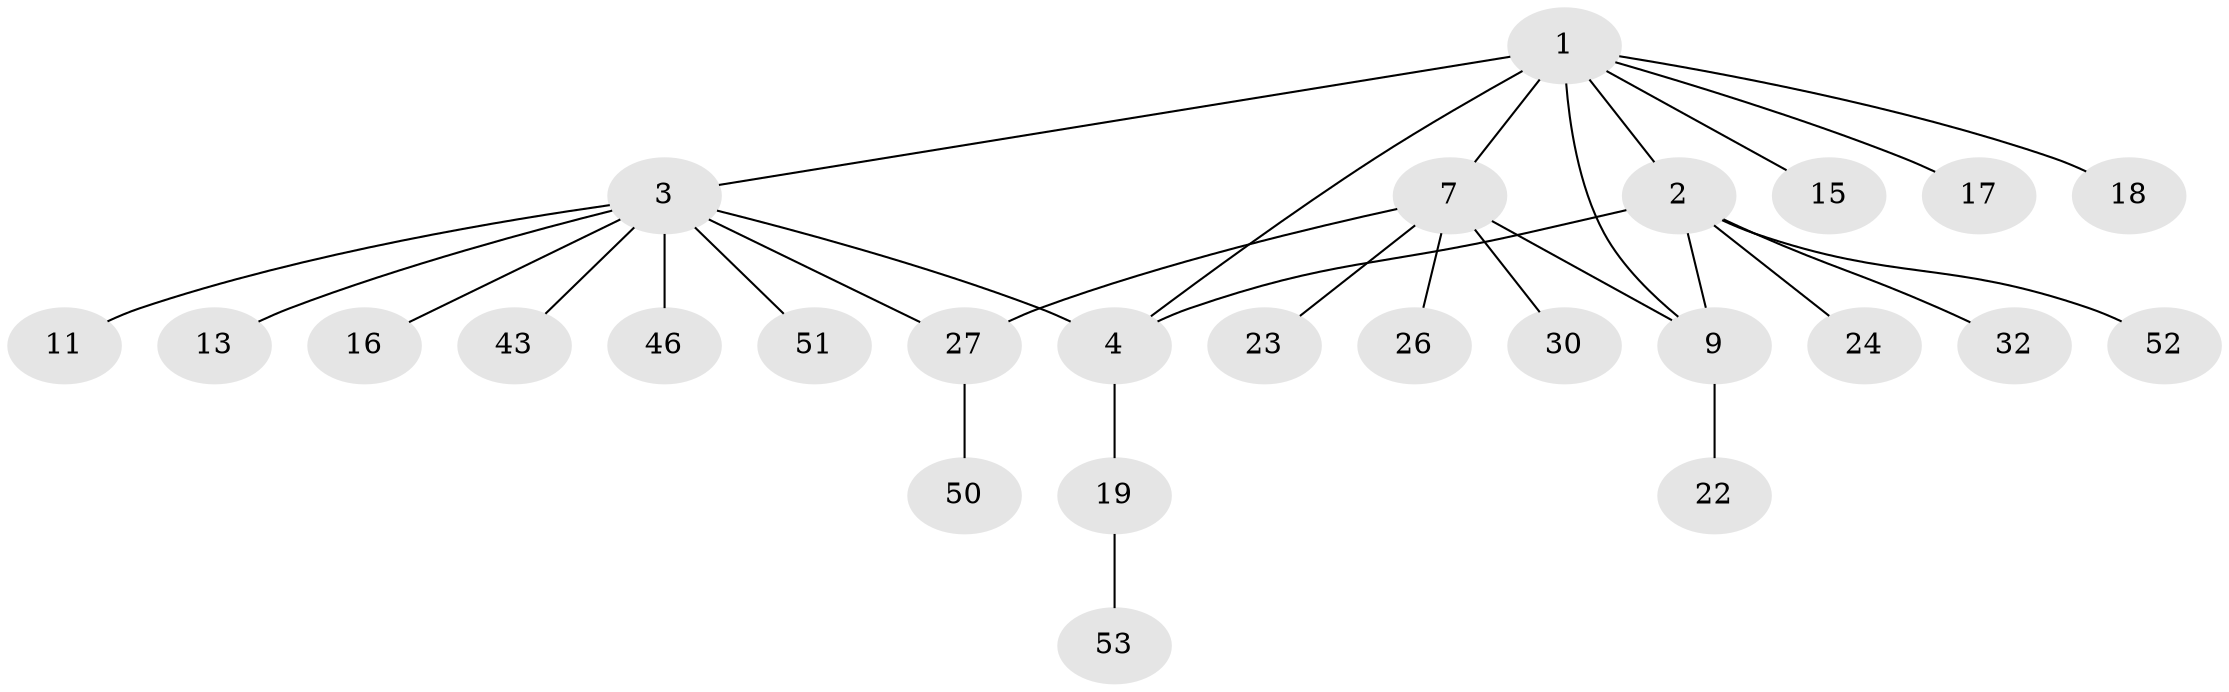 // original degree distribution, {7: 0.03773584905660377, 5: 0.03773584905660377, 9: 0.018867924528301886, 4: 0.03773584905660377, 3: 0.05660377358490566, 6: 0.03773584905660377, 8: 0.018867924528301886, 1: 0.6037735849056604, 2: 0.1509433962264151}
// Generated by graph-tools (version 1.1) at 2025/15/03/09/25 04:15:59]
// undirected, 26 vertices, 30 edges
graph export_dot {
graph [start="1"]
  node [color=gray90,style=filled];
  1 [super="+6+34+28"];
  2 [super="+10+31"];
  3 [super="+14+12"];
  4 [super="+5"];
  7 [super="+29"];
  9 [super="+21"];
  11;
  13;
  15;
  16 [super="+33"];
  17;
  18 [super="+25"];
  19;
  22;
  23;
  24;
  26;
  27;
  30;
  32 [super="+40"];
  43;
  46;
  50;
  51;
  52;
  53;
  1 -- 2;
  1 -- 7 [weight=2];
  1 -- 15;
  1 -- 18;
  1 -- 17;
  1 -- 3;
  1 -- 9;
  1 -- 4;
  2 -- 4 [weight=2];
  2 -- 52;
  2 -- 32;
  2 -- 24;
  2 -- 9;
  3 -- 4;
  3 -- 11;
  3 -- 13;
  3 -- 16;
  3 -- 27;
  3 -- 43;
  3 -- 51;
  3 -- 46;
  4 -- 19;
  7 -- 9;
  7 -- 23;
  7 -- 26;
  7 -- 27;
  7 -- 30;
  9 -- 22;
  19 -- 53;
  27 -- 50;
}
